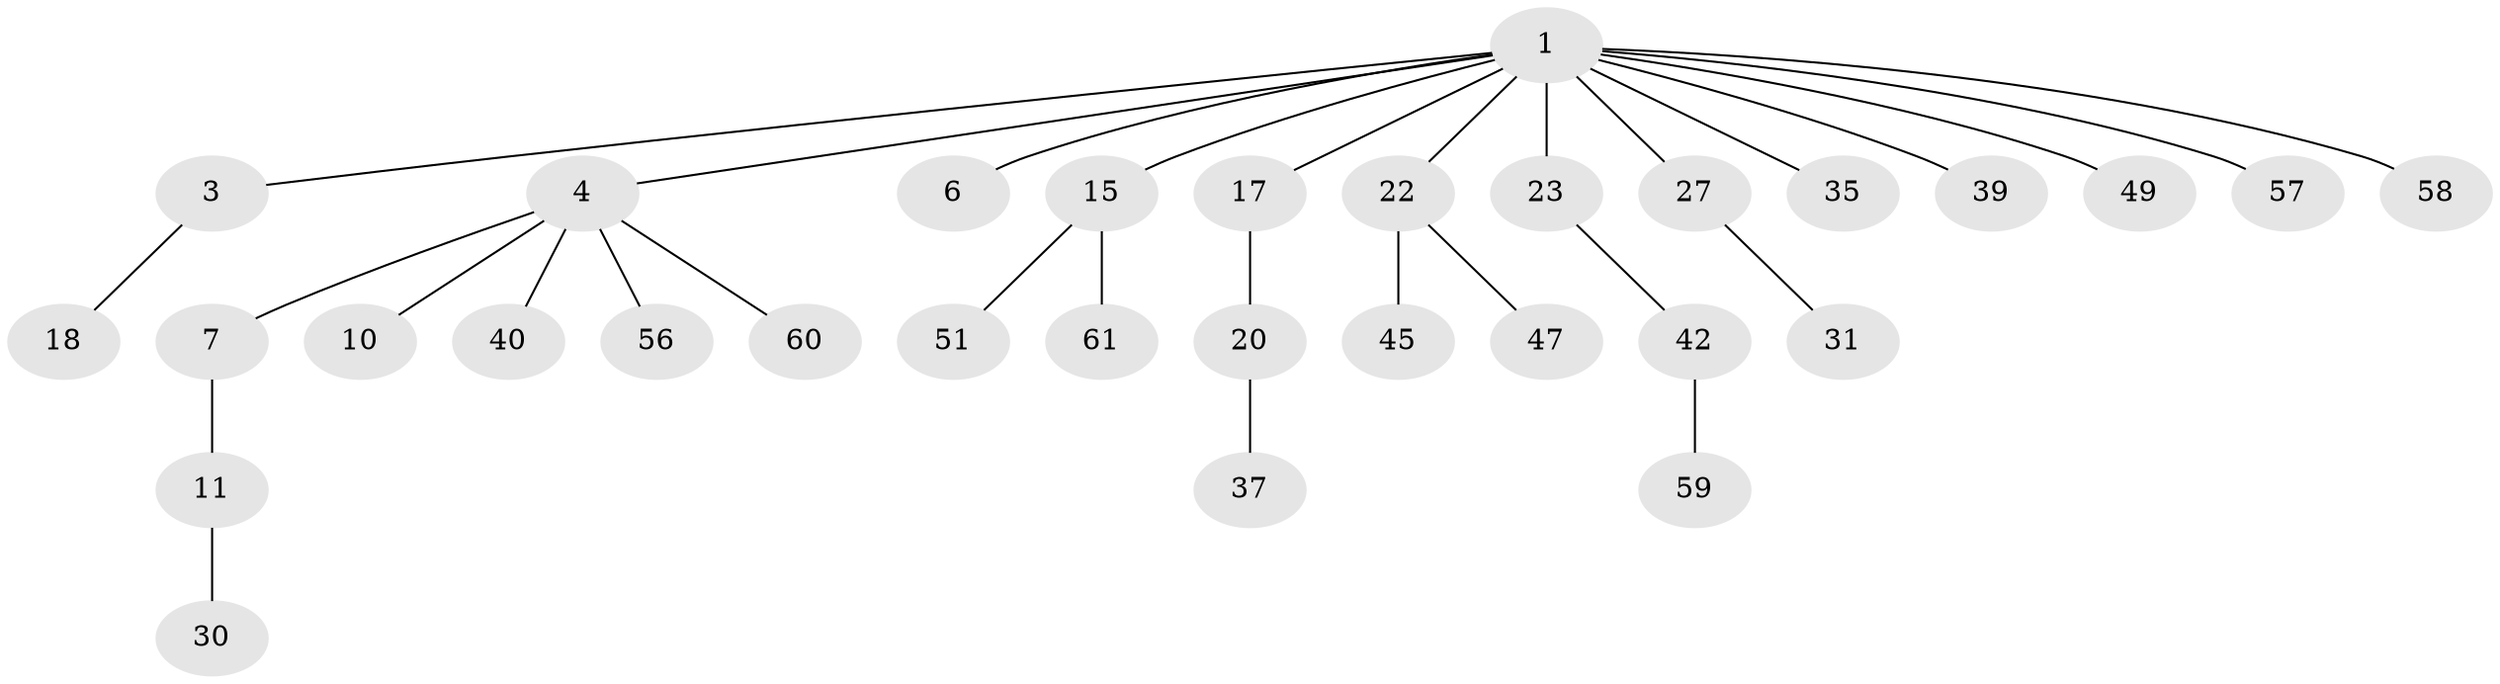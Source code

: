// original degree distribution, {2: 0.25806451612903225, 8: 0.016129032258064516, 6: 0.016129032258064516, 3: 0.1774193548387097, 1: 0.4838709677419355, 4: 0.03225806451612903, 5: 0.016129032258064516}
// Generated by graph-tools (version 1.1) at 2025/15/03/09/25 04:15:31]
// undirected, 31 vertices, 30 edges
graph export_dot {
graph [start="1"]
  node [color=gray90,style=filled];
  1 [super="+2+9"];
  3;
  4 [super="+8+5+21+12+62"];
  6;
  7 [super="+46"];
  10 [super="+29+48"];
  11 [super="+19+41+16"];
  15 [super="+34+28"];
  17 [super="+32"];
  18 [super="+43+52"];
  20 [super="+26+24"];
  22;
  23;
  27;
  30;
  31 [super="+54"];
  35;
  37;
  39;
  40;
  42;
  45;
  47;
  49;
  51 [super="+53"];
  56;
  57;
  58;
  59;
  60;
  61;
  1 -- 3;
  1 -- 4;
  1 -- 35;
  1 -- 6;
  1 -- 15;
  1 -- 17;
  1 -- 49;
  1 -- 23;
  1 -- 22;
  1 -- 39;
  1 -- 57;
  1 -- 58;
  1 -- 27;
  3 -- 18;
  4 -- 40;
  4 -- 10;
  4 -- 7;
  4 -- 56;
  4 -- 60;
  7 -- 11;
  11 -- 30;
  15 -- 61;
  15 -- 51;
  17 -- 20;
  20 -- 37;
  22 -- 45;
  22 -- 47;
  23 -- 42;
  27 -- 31;
  42 -- 59;
}
